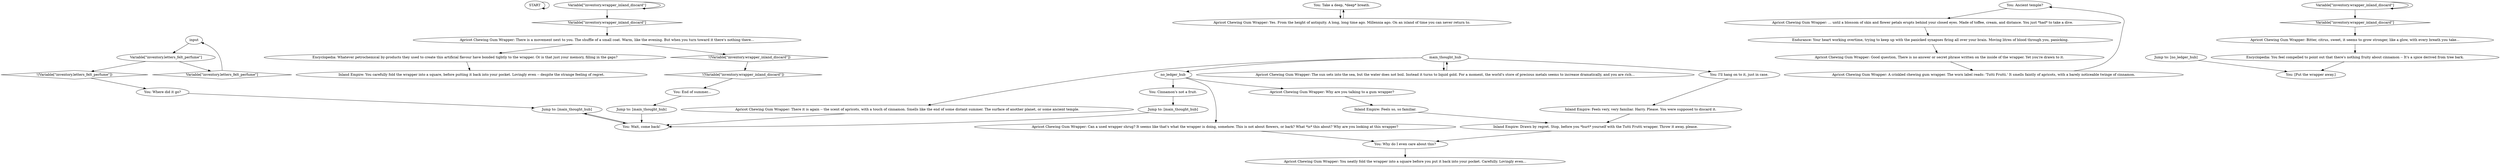 # INVENTORY / GUM WRAPPER
# the chewing gum wrapper you can interact with whether you've messed with the ledger or not
# ==================================================
digraph G {
	  0 [label="START"];
	  1 [label="input"];
	  2 [label="Apricot Chewing Gum Wrapper: There it is again -- the scent of apricots, with a touch of cinnamon. Smells like the end of some distant summer. The surface of another planet, or some ancient temple."];
	  3 [label="You: Take a deep, *deep* breath."];
	  4 [label="Jump to: [main_thought_hub]"];
	  5 [label="Apricot Chewing Gum Wrapper: The sun sets into the sea, but the water does not boil. Instead it turns to liquid gold. For a moment, the world's store of precious metals seems to increase dramatically, and you are rich..."];
	  6 [label="You: Ancient temple?"];
	  7 [label="Encyclopedia: You feel compelled to point out that there's nothing fruity about cinnamon -- It's a spice derived from tree bark."];
	  8 [label="Encyclopedia: Whatever petrochemical by-products they used to create this artificial flavour have bonded tightly to the wrapper. Or is that just your memory, filling in the gaps?"];
	  9 [label="You: Wait, come back!"];
	  10 [label="main_thought_hub"];
	  11 [label="Apricot Chewing Gum Wrapper: There is a movement next to you. The shuffle of a small coat. Warm, like the evening. But when you turn toward it there's nothing there..."];
	  12 [label="Inland Empire: You carefully fold the wrapper into a square, before putting it back into your pocket. Lovingly even -- despite the strange feeling of regret."];
	  13 [label="Apricot Chewing Gum Wrapper: ... until a blossom of skin and flower petals erupts behind your closed eyes. Made of toffee, cream, and distance. You just *had* to take a dive."];
	  14 [label="Apricot Chewing Gum Wrapper: Yes. From the height of antiquity. A long, long time ago. Millennia ago. On an island of time you can never return to."];
	  15 [label="Apricot Chewing Gum Wrapper: Bitter, citrus, sweet, it seems to grow stronger, like a glow, with every breath you take..."];
	  16 [label="Inland Empire: Feels very, very familiar. Harry. Please. You were supposed to discard it."];
	  17 [label="Variable[\"inventory.wrapper_inland_discard\"]"];
	  18 [label="Variable[\"inventory.wrapper_inland_discard\"]", shape=diamond];
	  19 [label="!(Variable[\"inventory.wrapper_inland_discard\"])", shape=diamond];
	  20 [label="Inland Empire: Feels so, so familiar."];
	  21 [label="Jump to: [main_thought_hub]"];
	  22 [label="Apricot Chewing Gum Wrapper: Why are you talking to a gum wrapper?"];
	  23 [label="You: I'll hang on to it, just in case."];
	  24 [label="You: [Put the wrapper away.]"];
	  25 [label="no_ledger_hub"];
	  26 [label="You: End of summer..."];
	  27 [label="Apricot Chewing Gum Wrapper: You neatly fold the wrapper into a square before you put it back into your pocket. Carefully. Lovingly even..."];
	  28 [label="Apricot Chewing Gum Wrapper: Good question, There is no answer or secret phrase written on the inside of the wrapper. Yet you're drawn to it."];
	  29 [label="Variable[\"inventory.wrapper_inland_discard\"]"];
	  30 [label="Variable[\"inventory.wrapper_inland_discard\"]", shape=diamond];
	  31 [label="!(Variable[\"inventory.wrapper_inland_discard\"])", shape=diamond];
	  32 [label="You: Where did it go?"];
	  33 [label="Apricot Chewing Gum Wrapper: A crinkled chewing gum wrapper. The worn label reads: 'Tutti Frutti.' It smells faintly of apricots, with a barely noticeable twinge of cinnamon."];
	  34 [label="Inland Empire: Drawn by regret. Stop, before you *hurt* yourself with the Tutti Frutti wrapper. Throw it away, please."];
	  35 [label="Jump to: [main_thought_hub]"];
	  36 [label="Apricot Chewing Gum Wrapper: Can a used wrapper shrug? It seems like that's what the wrapper is doing, somehow. This is not about flowers, or bark? What *is* this about? Why are you looking at this wrapper?"];
	  37 [label="You: Why do I even care about this?"];
	  38 [label="Jump to: [no_ledger_hub]"];
	  39 [label="Endurance: Your heart working overtime, trying to keep up with the panicked synapses firing all over your brain. Moving litres of blood through you, panicking."];
	  40 [label="Variable[\"inventory.letters_felt_perfume\"]"];
	  41 [label="Variable[\"inventory.letters_felt_perfume\"]", shape=diamond];
	  42 [label="!(Variable[\"inventory.letters_felt_perfume\"])", shape=diamond];
	  43 [label="You: Cinnamon's not a fruit."];
	  0 -> 0
	  1 -> 40
	  2 -> 9
	  3 -> 14
	  4 -> 9
	  5 -> 10
	  6 -> 13
	  7 -> 24
	  8 -> 12
	  9 -> 21
	  10 -> 25
	  10 -> 2
	  10 -> 5
	  10 -> 23
	  11 -> 8
	  11 -> 31
	  13 -> 39
	  14 -> 3
	  15 -> 7
	  16 -> 34
	  17 -> 17
	  17 -> 18
	  18 -> 11
	  19 -> 26
	  20 -> 34
	  21 -> 9
	  22 -> 20
	  23 -> 16
	  25 -> 43
	  25 -> 36
	  25 -> 22
	  26 -> 4
	  28 -> 33
	  29 -> 29
	  29 -> 30
	  30 -> 15
	  31 -> 19
	  32 -> 21
	  33 -> 6
	  34 -> 37
	  35 -> 9
	  36 -> 37
	  37 -> 27
	  38 -> 24
	  39 -> 28
	  40 -> 41
	  40 -> 42
	  41 -> 1
	  42 -> 32
	  43 -> 35
}

